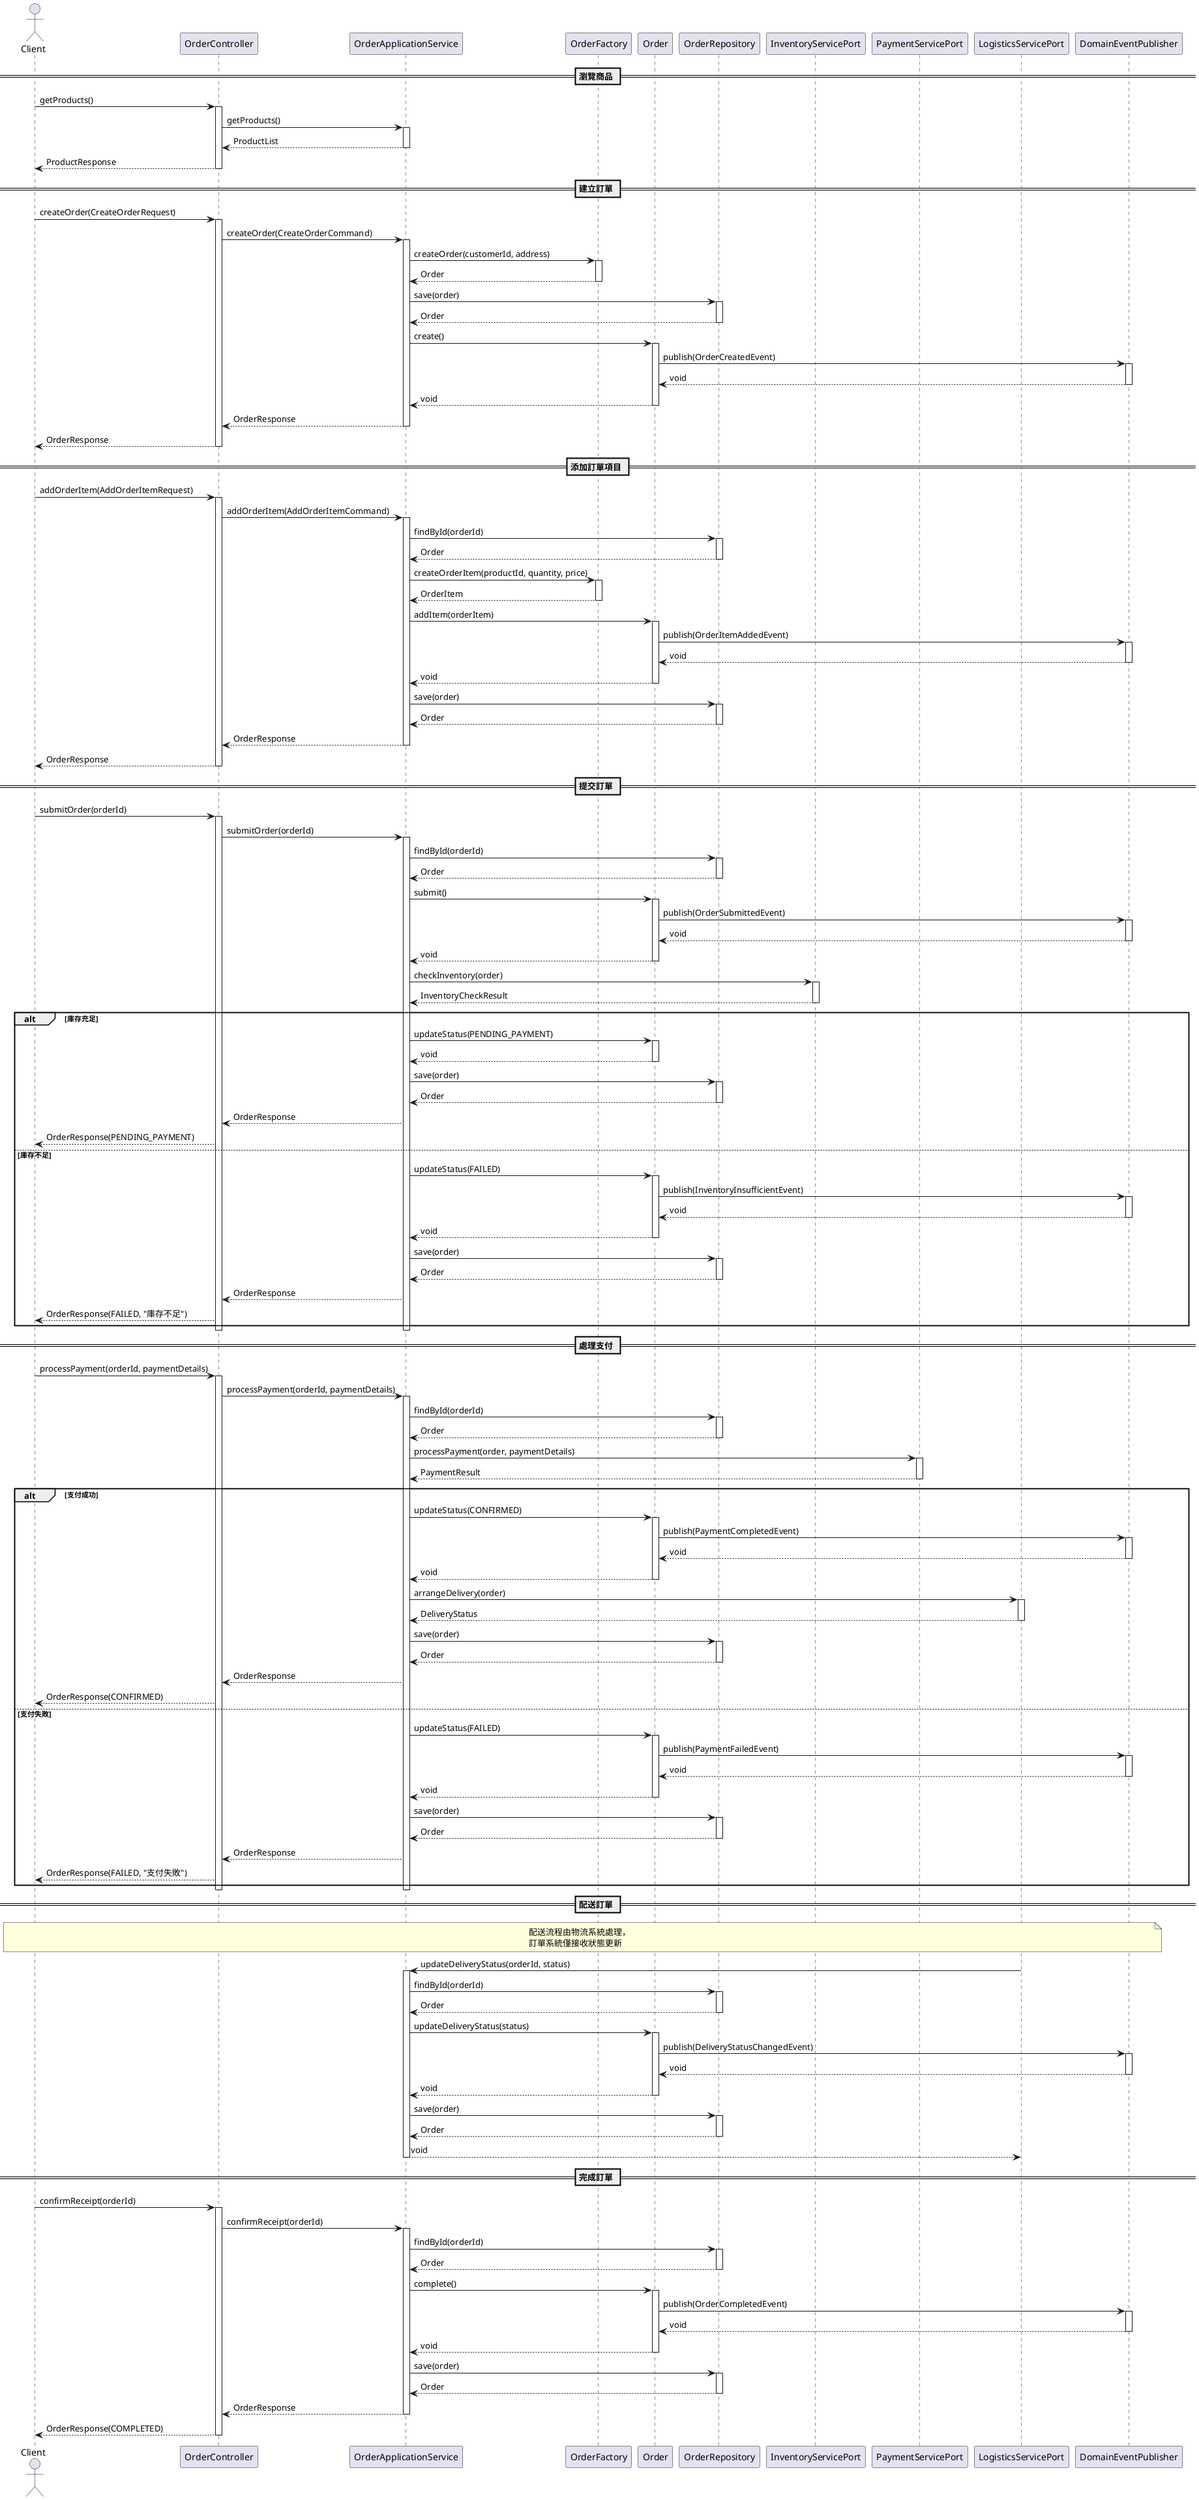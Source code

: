 @startuml 訂單處理時序圖
skinparam responseMessageBelowArrow true

actor "Client" as C
participant "OrderController" as OC
participant "OrderApplicationService" as OAS
participant "OrderFactory" as OF
participant "Order" as O
participant "OrderRepository" as OR
participant "InventoryServicePort" as ISP
participant "PaymentServicePort" as PSP
participant "LogisticsServicePort" as LSP
participant "DomainEventPublisher" as DEP

== 瀏覽商品 ==
C -> OC: getProducts()
activate OC
OC -> OAS: getProducts()
activate OAS
OAS --> OC: ProductList
deactivate OAS
OC --> C: ProductResponse
deactivate OC

== 建立訂單 ==
C -> OC: createOrder(CreateOrderRequest)
activate OC

OC -> OAS: createOrder(CreateOrderCommand)
activate OAS

OAS -> OF: createOrder(customerId, address)
activate OF
OF --> OAS: Order
deactivate OF

OAS -> OR: save(order)
activate OR
OR --> OAS: Order
deactivate OR

OAS -> O: create()
activate O
O -> DEP: publish(OrderCreatedEvent)
activate DEP
DEP --> O: void
deactivate DEP
O --> OAS: void
deactivate O

OAS --> OC: OrderResponse
deactivate OAS

OC --> C: OrderResponse
deactivate OC

== 添加訂單項目 ==
C -> OC: addOrderItem(AddOrderItemRequest)
activate OC

OC -> OAS: addOrderItem(AddOrderItemCommand)
activate OAS

OAS -> OR: findById(orderId)
activate OR
OR --> OAS: Order
deactivate OR

OAS -> OF: createOrderItem(productId, quantity, price)
activate OF
OF --> OAS: OrderItem
deactivate OF

OAS -> O: addItem(orderItem)
activate O
O -> DEP: publish(OrderItemAddedEvent)
activate DEP
DEP --> O: void
deactivate DEP
O --> OAS: void
deactivate O

OAS -> OR: save(order)
activate OR
OR --> OAS: Order
deactivate OR

OAS --> OC: OrderResponse
deactivate OAS

OC --> C: OrderResponse
deactivate OC

== 提交訂單 ==
C -> OC: submitOrder(orderId)
activate OC

OC -> OAS: submitOrder(orderId)
activate OAS

OAS -> OR: findById(orderId)
activate OR
OR --> OAS: Order
deactivate OR

OAS -> O: submit()
activate O
O -> DEP: publish(OrderSubmittedEvent)
activate DEP
DEP --> O: void
deactivate DEP
O --> OAS: void
deactivate O

OAS -> ISP: checkInventory(order)
activate ISP
ISP --> OAS: InventoryCheckResult
deactivate ISP

alt 庫存充足
  OAS -> O: updateStatus(PENDING_PAYMENT)
  activate O
  O --> OAS: void
  deactivate O
  
  OAS -> OR: save(order)
  activate OR
  OR --> OAS: Order
  deactivate OR
  
  OAS --> OC: OrderResponse
  OC --> C: OrderResponse(PENDING_PAYMENT)
else 庫存不足
  OAS -> O: updateStatus(FAILED)
  activate O
  O -> DEP: publish(InventoryInsufficientEvent)
  activate DEP
  DEP --> O: void
  deactivate DEP
  O --> OAS: void
  deactivate O
  
  OAS -> OR: save(order)
  activate OR
  OR --> OAS: Order
  deactivate OR
  
  OAS --> OC: OrderResponse
  OC --> C: OrderResponse(FAILED, "庫存不足")
end
deactivate OAS
deactivate OC

== 處理支付 ==
C -> OC: processPayment(orderId, paymentDetails)
activate OC

OC -> OAS: processPayment(orderId, paymentDetails)
activate OAS

OAS -> OR: findById(orderId)
activate OR
OR --> OAS: Order
deactivate OR

OAS -> PSP: processPayment(order, paymentDetails)
activate PSP
PSP --> OAS: PaymentResult
deactivate PSP

alt 支付成功
  OAS -> O: updateStatus(CONFIRMED)
  activate O
  O -> DEP: publish(PaymentCompletedEvent)
  activate DEP
  DEP --> O: void
  deactivate DEP
  O --> OAS: void
  deactivate O
  
  OAS -> LSP: arrangeDelivery(order)
  activate LSP
  LSP --> OAS: DeliveryStatus
  deactivate LSP
  
  OAS -> OR: save(order)
  activate OR
  OR --> OAS: Order
  deactivate OR
  
  OAS --> OC: OrderResponse
  OC --> C: OrderResponse(CONFIRMED)
else 支付失敗
  OAS -> O: updateStatus(FAILED)
  activate O
  O -> DEP: publish(PaymentFailedEvent)
  activate DEP
  DEP --> O: void
  deactivate DEP
  O --> OAS: void
  deactivate O
  
  OAS -> OR: save(order)
  activate OR
  OR --> OAS: Order
  deactivate OR
  
  OAS --> OC: OrderResponse
  OC --> C: OrderResponse(FAILED, "支付失敗")
end
deactivate OAS
deactivate OC

== 配送訂單 ==
note over C, DEP
  配送流程由物流系統處理，
  訂單系統僅接收狀態更新
end note

LSP -> OAS: updateDeliveryStatus(orderId, status)
activate OAS

OAS -> OR: findById(orderId)
activate OR
OR --> OAS: Order
deactivate OR

OAS -> O: updateDeliveryStatus(status)
activate O
O -> DEP: publish(DeliveryStatusChangedEvent)
activate DEP
DEP --> O: void
deactivate DEP
O --> OAS: void
deactivate O

OAS -> OR: save(order)
activate OR
OR --> OAS: Order
deactivate OR

OAS --> LSP: void
deactivate OAS

== 完成訂單 ==
C -> OC: confirmReceipt(orderId)
activate OC

OC -> OAS: confirmReceipt(orderId)
activate OAS

OAS -> OR: findById(orderId)
activate OR
OR --> OAS: Order
deactivate OR

OAS -> O: complete()
activate O
O -> DEP: publish(OrderCompletedEvent)
activate DEP
DEP --> O: void
deactivate DEP
O --> OAS: void
deactivate O

OAS -> OR: save(order)
activate OR
OR --> OAS: Order
deactivate OR

OAS --> OC: OrderResponse
deactivate OAS

OC --> C: OrderResponse(COMPLETED)
deactivate OC

@enduml